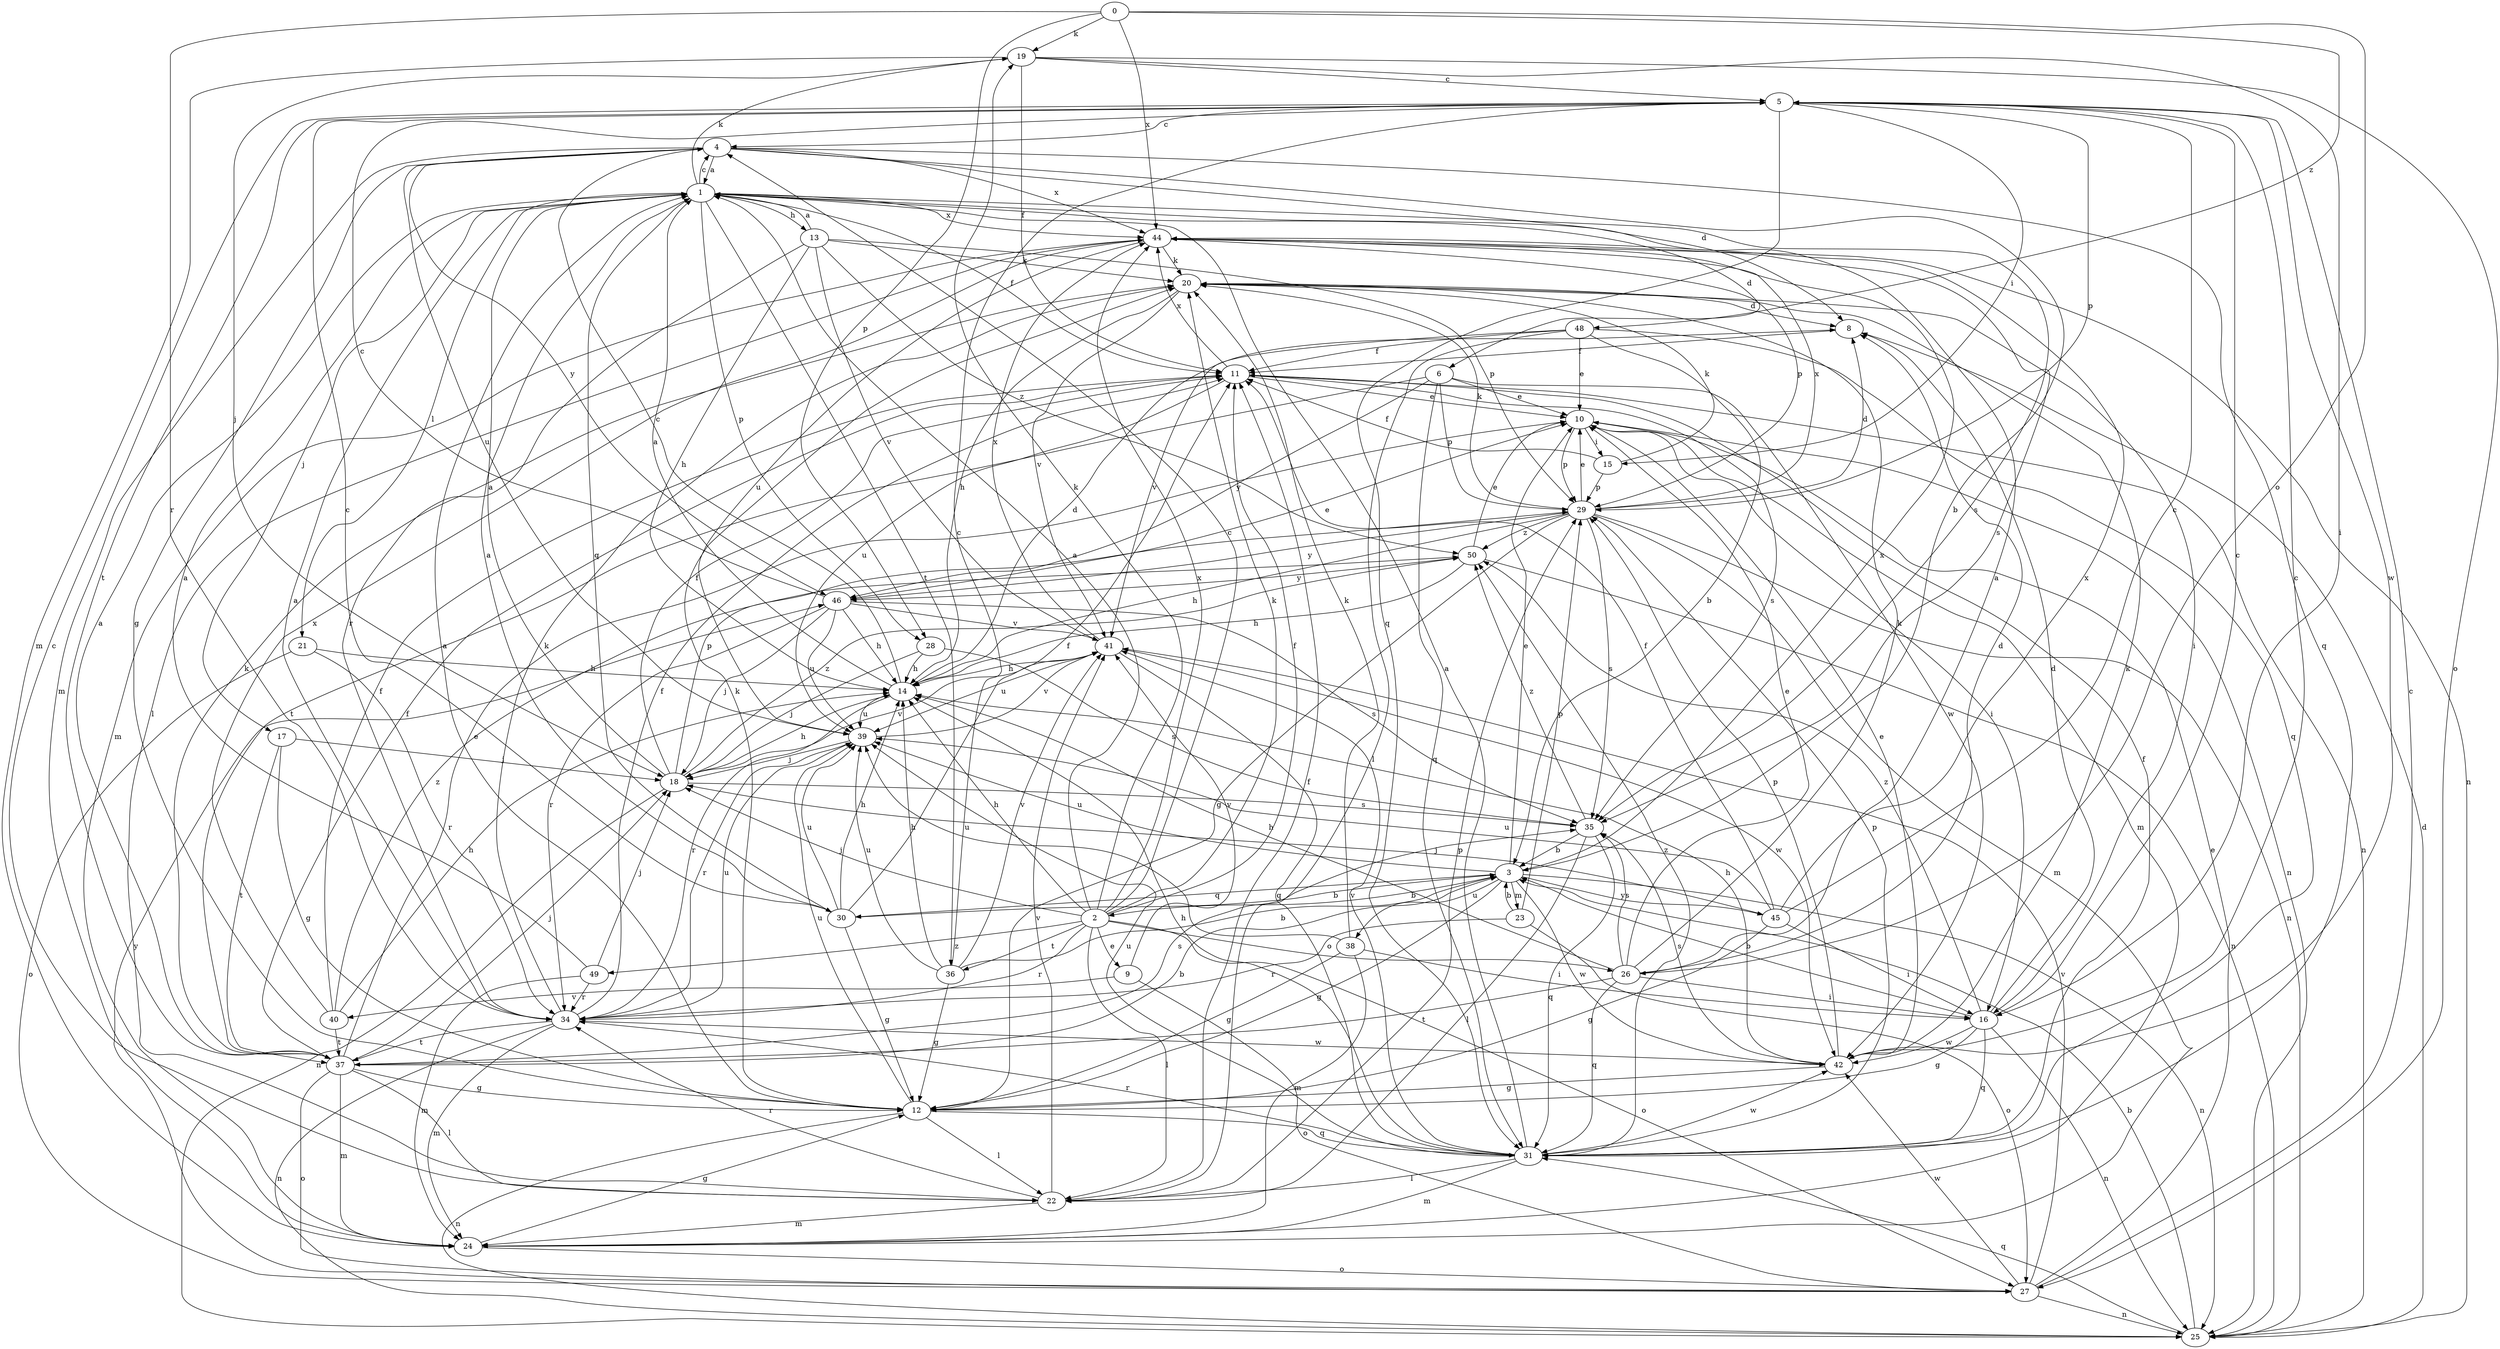 strict digraph  {
0;
1;
2;
3;
4;
5;
6;
8;
9;
10;
11;
12;
13;
14;
15;
16;
17;
18;
19;
20;
21;
22;
23;
24;
25;
26;
27;
28;
29;
30;
31;
34;
35;
36;
37;
38;
39;
40;
41;
42;
44;
45;
46;
48;
49;
50;
0 -> 19  [label=k];
0 -> 26  [label=o];
0 -> 28  [label=p];
0 -> 34  [label=r];
0 -> 44  [label=x];
0 -> 48  [label=z];
1 -> 4  [label=c];
1 -> 6  [label=d];
1 -> 11  [label=f];
1 -> 13  [label=h];
1 -> 17  [label=j];
1 -> 19  [label=k];
1 -> 21  [label=l];
1 -> 28  [label=p];
1 -> 30  [label=q];
1 -> 35  [label=s];
1 -> 36  [label=t];
1 -> 44  [label=x];
2 -> 1  [label=a];
2 -> 4  [label=c];
2 -> 9  [label=e];
2 -> 11  [label=f];
2 -> 14  [label=h];
2 -> 18  [label=j];
2 -> 19  [label=k];
2 -> 20  [label=k];
2 -> 22  [label=l];
2 -> 26  [label=o];
2 -> 27  [label=o];
2 -> 34  [label=r];
2 -> 36  [label=t];
2 -> 44  [label=x];
2 -> 49  [label=z];
3 -> 2  [label=b];
3 -> 10  [label=e];
3 -> 12  [label=g];
3 -> 23  [label=m];
3 -> 25  [label=n];
3 -> 30  [label=q];
3 -> 38  [label=u];
3 -> 39  [label=u];
3 -> 42  [label=w];
3 -> 44  [label=x];
3 -> 45  [label=y];
4 -> 1  [label=a];
4 -> 3  [label=b];
4 -> 8  [label=d];
4 -> 12  [label=g];
4 -> 24  [label=m];
4 -> 31  [label=q];
4 -> 39  [label=u];
4 -> 44  [label=x];
4 -> 46  [label=y];
5 -> 4  [label=c];
5 -> 15  [label=i];
5 -> 29  [label=p];
5 -> 31  [label=q];
5 -> 37  [label=t];
5 -> 42  [label=w];
6 -> 10  [label=e];
6 -> 29  [label=p];
6 -> 31  [label=q];
6 -> 37  [label=t];
6 -> 42  [label=w];
6 -> 46  [label=y];
8 -> 11  [label=f];
9 -> 27  [label=o];
9 -> 40  [label=v];
9 -> 41  [label=v];
10 -> 15  [label=i];
10 -> 16  [label=i];
10 -> 24  [label=m];
10 -> 25  [label=n];
10 -> 29  [label=p];
11 -> 10  [label=e];
11 -> 25  [label=n];
11 -> 35  [label=s];
11 -> 39  [label=u];
11 -> 44  [label=x];
12 -> 1  [label=a];
12 -> 20  [label=k];
12 -> 22  [label=l];
12 -> 25  [label=n];
12 -> 31  [label=q];
12 -> 39  [label=u];
13 -> 1  [label=a];
13 -> 14  [label=h];
13 -> 20  [label=k];
13 -> 29  [label=p];
13 -> 34  [label=r];
13 -> 41  [label=v];
13 -> 50  [label=z];
14 -> 1  [label=a];
14 -> 4  [label=c];
14 -> 8  [label=d];
14 -> 34  [label=r];
14 -> 39  [label=u];
15 -> 11  [label=f];
15 -> 20  [label=k];
15 -> 29  [label=p];
16 -> 3  [label=b];
16 -> 5  [label=c];
16 -> 8  [label=d];
16 -> 12  [label=g];
16 -> 25  [label=n];
16 -> 31  [label=q];
16 -> 42  [label=w];
16 -> 50  [label=z];
17 -> 12  [label=g];
17 -> 18  [label=j];
17 -> 37  [label=t];
18 -> 1  [label=a];
18 -> 11  [label=f];
18 -> 14  [label=h];
18 -> 25  [label=n];
18 -> 29  [label=p];
18 -> 35  [label=s];
18 -> 41  [label=v];
18 -> 50  [label=z];
19 -> 5  [label=c];
19 -> 11  [label=f];
19 -> 16  [label=i];
19 -> 18  [label=j];
19 -> 24  [label=m];
19 -> 27  [label=o];
20 -> 8  [label=d];
20 -> 14  [label=h];
20 -> 16  [label=i];
20 -> 41  [label=v];
21 -> 14  [label=h];
21 -> 27  [label=o];
21 -> 34  [label=r];
22 -> 5  [label=c];
22 -> 11  [label=f];
22 -> 24  [label=m];
22 -> 29  [label=p];
22 -> 34  [label=r];
22 -> 41  [label=v];
23 -> 3  [label=b];
23 -> 27  [label=o];
23 -> 29  [label=p];
23 -> 34  [label=r];
24 -> 12  [label=g];
24 -> 27  [label=o];
25 -> 3  [label=b];
25 -> 8  [label=d];
25 -> 31  [label=q];
26 -> 1  [label=a];
26 -> 8  [label=d];
26 -> 10  [label=e];
26 -> 14  [label=h];
26 -> 16  [label=i];
26 -> 20  [label=k];
26 -> 31  [label=q];
26 -> 35  [label=s];
26 -> 37  [label=t];
27 -> 5  [label=c];
27 -> 10  [label=e];
27 -> 25  [label=n];
27 -> 41  [label=v];
27 -> 42  [label=w];
27 -> 46  [label=y];
28 -> 14  [label=h];
28 -> 18  [label=j];
28 -> 35  [label=s];
29 -> 8  [label=d];
29 -> 10  [label=e];
29 -> 12  [label=g];
29 -> 14  [label=h];
29 -> 20  [label=k];
29 -> 24  [label=m];
29 -> 25  [label=n];
29 -> 35  [label=s];
29 -> 44  [label=x];
29 -> 46  [label=y];
29 -> 50  [label=z];
30 -> 1  [label=a];
30 -> 3  [label=b];
30 -> 5  [label=c];
30 -> 11  [label=f];
30 -> 12  [label=g];
30 -> 14  [label=h];
30 -> 39  [label=u];
31 -> 1  [label=a];
31 -> 11  [label=f];
31 -> 14  [label=h];
31 -> 22  [label=l];
31 -> 24  [label=m];
31 -> 29  [label=p];
31 -> 34  [label=r];
31 -> 39  [label=u];
31 -> 41  [label=v];
31 -> 42  [label=w];
31 -> 50  [label=z];
34 -> 1  [label=a];
34 -> 11  [label=f];
34 -> 20  [label=k];
34 -> 24  [label=m];
34 -> 25  [label=n];
34 -> 37  [label=t];
34 -> 39  [label=u];
34 -> 42  [label=w];
35 -> 3  [label=b];
35 -> 22  [label=l];
35 -> 31  [label=q];
35 -> 50  [label=z];
36 -> 3  [label=b];
36 -> 5  [label=c];
36 -> 12  [label=g];
36 -> 14  [label=h];
36 -> 39  [label=u];
36 -> 41  [label=v];
37 -> 1  [label=a];
37 -> 3  [label=b];
37 -> 10  [label=e];
37 -> 11  [label=f];
37 -> 12  [label=g];
37 -> 18  [label=j];
37 -> 20  [label=k];
37 -> 22  [label=l];
37 -> 24  [label=m];
37 -> 27  [label=o];
37 -> 35  [label=s];
38 -> 12  [label=g];
38 -> 16  [label=i];
38 -> 20  [label=k];
38 -> 24  [label=m];
38 -> 39  [label=u];
39 -> 18  [label=j];
39 -> 34  [label=r];
39 -> 41  [label=v];
40 -> 11  [label=f];
40 -> 14  [label=h];
40 -> 37  [label=t];
40 -> 44  [label=x];
40 -> 50  [label=z];
41 -> 14  [label=h];
41 -> 31  [label=q];
41 -> 39  [label=u];
41 -> 42  [label=w];
41 -> 44  [label=x];
42 -> 5  [label=c];
42 -> 10  [label=e];
42 -> 12  [label=g];
42 -> 14  [label=h];
42 -> 20  [label=k];
42 -> 29  [label=p];
42 -> 35  [label=s];
44 -> 20  [label=k];
44 -> 22  [label=l];
44 -> 24  [label=m];
44 -> 25  [label=n];
44 -> 29  [label=p];
44 -> 35  [label=s];
44 -> 39  [label=u];
45 -> 5  [label=c];
45 -> 11  [label=f];
45 -> 12  [label=g];
45 -> 16  [label=i];
45 -> 18  [label=j];
45 -> 39  [label=u];
45 -> 44  [label=x];
46 -> 5  [label=c];
46 -> 10  [label=e];
46 -> 14  [label=h];
46 -> 18  [label=j];
46 -> 34  [label=r];
46 -> 35  [label=s];
46 -> 39  [label=u];
46 -> 41  [label=v];
48 -> 3  [label=b];
48 -> 10  [label=e];
48 -> 11  [label=f];
48 -> 22  [label=l];
48 -> 31  [label=q];
48 -> 41  [label=v];
49 -> 1  [label=a];
49 -> 18  [label=j];
49 -> 24  [label=m];
49 -> 34  [label=r];
50 -> 10  [label=e];
50 -> 14  [label=h];
50 -> 25  [label=n];
50 -> 46  [label=y];
}
